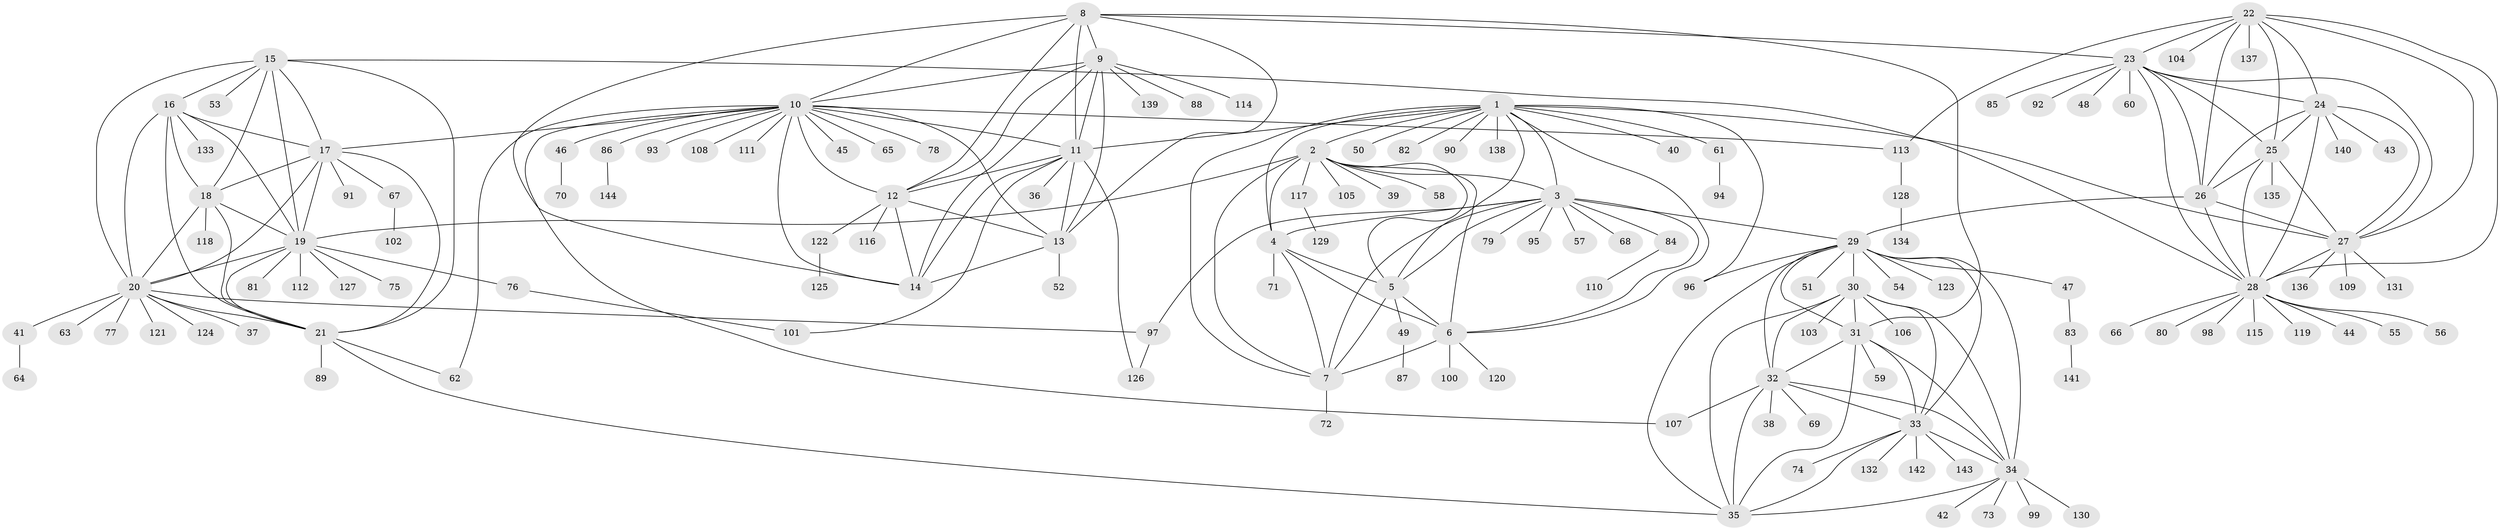 // coarse degree distribution, {14: 0.013888888888888888, 10: 0.027777777777777776, 12: 0.027777777777777776, 6: 0.09722222222222222, 7: 0.09722222222222222, 5: 0.027777777777777776, 8: 0.06944444444444445, 11: 0.013888888888888888, 15: 0.013888888888888888, 3: 0.013888888888888888, 1: 0.5277777777777778, 4: 0.013888888888888888, 2: 0.05555555555555555}
// Generated by graph-tools (version 1.1) at 2025/52/03/04/25 22:52:21]
// undirected, 144 vertices, 231 edges
graph export_dot {
  node [color=gray90,style=filled];
  1;
  2;
  3;
  4;
  5;
  6;
  7;
  8;
  9;
  10;
  11;
  12;
  13;
  14;
  15;
  16;
  17;
  18;
  19;
  20;
  21;
  22;
  23;
  24;
  25;
  26;
  27;
  28;
  29;
  30;
  31;
  32;
  33;
  34;
  35;
  36;
  37;
  38;
  39;
  40;
  41;
  42;
  43;
  44;
  45;
  46;
  47;
  48;
  49;
  50;
  51;
  52;
  53;
  54;
  55;
  56;
  57;
  58;
  59;
  60;
  61;
  62;
  63;
  64;
  65;
  66;
  67;
  68;
  69;
  70;
  71;
  72;
  73;
  74;
  75;
  76;
  77;
  78;
  79;
  80;
  81;
  82;
  83;
  84;
  85;
  86;
  87;
  88;
  89;
  90;
  91;
  92;
  93;
  94;
  95;
  96;
  97;
  98;
  99;
  100;
  101;
  102;
  103;
  104;
  105;
  106;
  107;
  108;
  109;
  110;
  111;
  112;
  113;
  114;
  115;
  116;
  117;
  118;
  119;
  120;
  121;
  122;
  123;
  124;
  125;
  126;
  127;
  128;
  129;
  130;
  131;
  132;
  133;
  134;
  135;
  136;
  137;
  138;
  139;
  140;
  141;
  142;
  143;
  144;
  1 -- 2;
  1 -- 3;
  1 -- 4;
  1 -- 5;
  1 -- 6;
  1 -- 7;
  1 -- 11;
  1 -- 27;
  1 -- 40;
  1 -- 50;
  1 -- 61;
  1 -- 82;
  1 -- 90;
  1 -- 96;
  1 -- 138;
  2 -- 3;
  2 -- 4;
  2 -- 5;
  2 -- 6;
  2 -- 7;
  2 -- 19;
  2 -- 39;
  2 -- 58;
  2 -- 105;
  2 -- 117;
  3 -- 4;
  3 -- 5;
  3 -- 6;
  3 -- 7;
  3 -- 29;
  3 -- 57;
  3 -- 68;
  3 -- 79;
  3 -- 84;
  3 -- 95;
  3 -- 97;
  4 -- 5;
  4 -- 6;
  4 -- 7;
  4 -- 71;
  5 -- 6;
  5 -- 7;
  5 -- 49;
  6 -- 7;
  6 -- 100;
  6 -- 120;
  7 -- 72;
  8 -- 9;
  8 -- 10;
  8 -- 11;
  8 -- 12;
  8 -- 13;
  8 -- 14;
  8 -- 23;
  8 -- 31;
  9 -- 10;
  9 -- 11;
  9 -- 12;
  9 -- 13;
  9 -- 14;
  9 -- 88;
  9 -- 114;
  9 -- 139;
  10 -- 11;
  10 -- 12;
  10 -- 13;
  10 -- 14;
  10 -- 17;
  10 -- 45;
  10 -- 46;
  10 -- 62;
  10 -- 65;
  10 -- 78;
  10 -- 86;
  10 -- 93;
  10 -- 107;
  10 -- 108;
  10 -- 111;
  10 -- 113;
  11 -- 12;
  11 -- 13;
  11 -- 14;
  11 -- 36;
  11 -- 101;
  11 -- 126;
  12 -- 13;
  12 -- 14;
  12 -- 116;
  12 -- 122;
  13 -- 14;
  13 -- 52;
  15 -- 16;
  15 -- 17;
  15 -- 18;
  15 -- 19;
  15 -- 20;
  15 -- 21;
  15 -- 28;
  15 -- 53;
  16 -- 17;
  16 -- 18;
  16 -- 19;
  16 -- 20;
  16 -- 21;
  16 -- 133;
  17 -- 18;
  17 -- 19;
  17 -- 20;
  17 -- 21;
  17 -- 67;
  17 -- 91;
  18 -- 19;
  18 -- 20;
  18 -- 21;
  18 -- 118;
  19 -- 20;
  19 -- 21;
  19 -- 75;
  19 -- 76;
  19 -- 81;
  19 -- 112;
  19 -- 127;
  20 -- 21;
  20 -- 37;
  20 -- 41;
  20 -- 63;
  20 -- 77;
  20 -- 97;
  20 -- 121;
  20 -- 124;
  21 -- 35;
  21 -- 62;
  21 -- 89;
  22 -- 23;
  22 -- 24;
  22 -- 25;
  22 -- 26;
  22 -- 27;
  22 -- 28;
  22 -- 104;
  22 -- 113;
  22 -- 137;
  23 -- 24;
  23 -- 25;
  23 -- 26;
  23 -- 27;
  23 -- 28;
  23 -- 48;
  23 -- 60;
  23 -- 85;
  23 -- 92;
  24 -- 25;
  24 -- 26;
  24 -- 27;
  24 -- 28;
  24 -- 43;
  24 -- 140;
  25 -- 26;
  25 -- 27;
  25 -- 28;
  25 -- 135;
  26 -- 27;
  26 -- 28;
  26 -- 29;
  27 -- 28;
  27 -- 109;
  27 -- 131;
  27 -- 136;
  28 -- 44;
  28 -- 55;
  28 -- 56;
  28 -- 66;
  28 -- 80;
  28 -- 98;
  28 -- 115;
  28 -- 119;
  29 -- 30;
  29 -- 31;
  29 -- 32;
  29 -- 33;
  29 -- 34;
  29 -- 35;
  29 -- 47;
  29 -- 51;
  29 -- 54;
  29 -- 96;
  29 -- 123;
  30 -- 31;
  30 -- 32;
  30 -- 33;
  30 -- 34;
  30 -- 35;
  30 -- 103;
  30 -- 106;
  31 -- 32;
  31 -- 33;
  31 -- 34;
  31 -- 35;
  31 -- 59;
  32 -- 33;
  32 -- 34;
  32 -- 35;
  32 -- 38;
  32 -- 69;
  32 -- 107;
  33 -- 34;
  33 -- 35;
  33 -- 74;
  33 -- 132;
  33 -- 142;
  33 -- 143;
  34 -- 35;
  34 -- 42;
  34 -- 73;
  34 -- 99;
  34 -- 130;
  41 -- 64;
  46 -- 70;
  47 -- 83;
  49 -- 87;
  61 -- 94;
  67 -- 102;
  76 -- 101;
  83 -- 141;
  84 -- 110;
  86 -- 144;
  97 -- 126;
  113 -- 128;
  117 -- 129;
  122 -- 125;
  128 -- 134;
}
